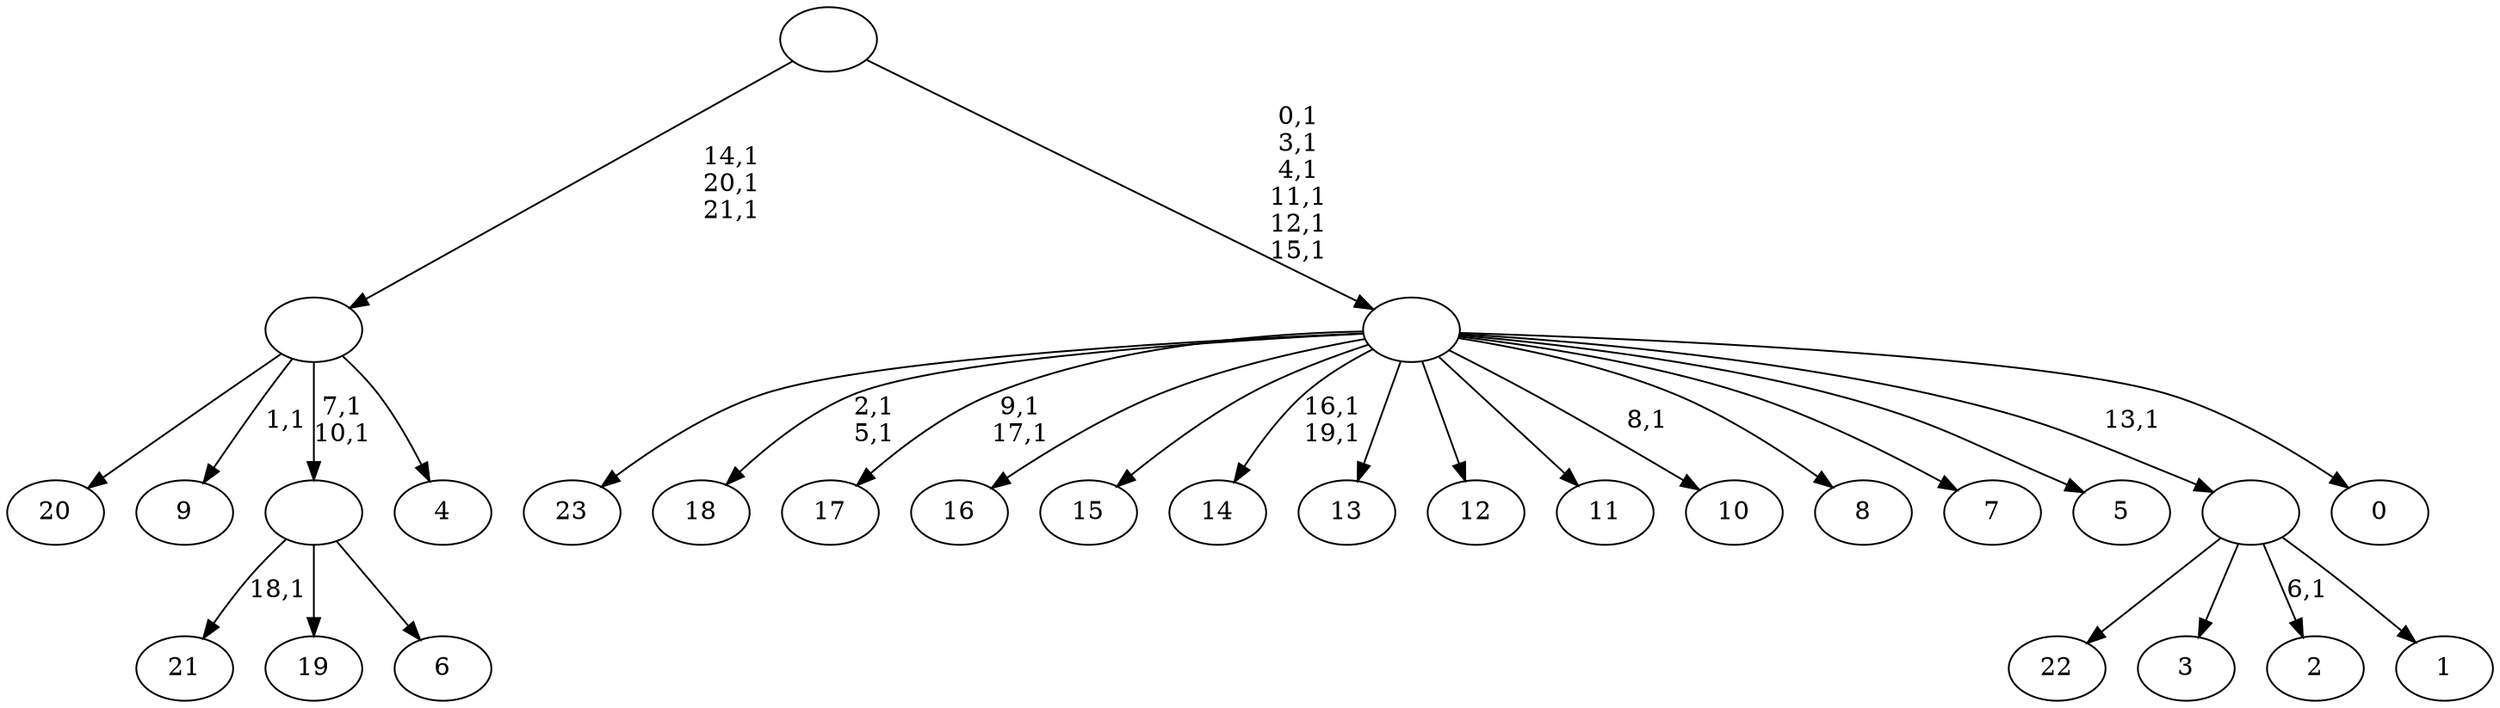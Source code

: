 digraph T {
	46 [label="23"]
	45 [label="22"]
	44 [label="21"]
	42 [label="20"]
	41 [label="19"]
	40 [label="18"]
	37 [label="17"]
	34 [label="16"]
	33 [label="15"]
	32 [label="14"]
	29 [label="13"]
	28 [label="12"]
	27 [label="11"]
	26 [label="10"]
	24 [label="9"]
	22 [label="8"]
	21 [label="7"]
	20 [label="6"]
	19 [label=""]
	17 [label="5"]
	16 [label="4"]
	15 [label=""]
	12 [label="3"]
	11 [label="2"]
	9 [label="1"]
	8 [label=""]
	7 [label="0"]
	6 [label=""]
	0 [label=""]
	19 -> 44 [label="18,1"]
	19 -> 41 [label=""]
	19 -> 20 [label=""]
	15 -> 19 [label="7,1\n10,1"]
	15 -> 24 [label="1,1"]
	15 -> 42 [label=""]
	15 -> 16 [label=""]
	8 -> 11 [label="6,1"]
	8 -> 45 [label=""]
	8 -> 12 [label=""]
	8 -> 9 [label=""]
	6 -> 26 [label="8,1"]
	6 -> 32 [label="16,1\n19,1"]
	6 -> 37 [label="9,1\n17,1"]
	6 -> 40 [label="2,1\n5,1"]
	6 -> 46 [label=""]
	6 -> 34 [label=""]
	6 -> 33 [label=""]
	6 -> 29 [label=""]
	6 -> 28 [label=""]
	6 -> 27 [label=""]
	6 -> 22 [label=""]
	6 -> 21 [label=""]
	6 -> 17 [label=""]
	6 -> 8 [label="13,1"]
	6 -> 7 [label=""]
	0 -> 6 [label="0,1\n3,1\n4,1\n11,1\n12,1\n15,1"]
	0 -> 15 [label="14,1\n20,1\n21,1"]
}
